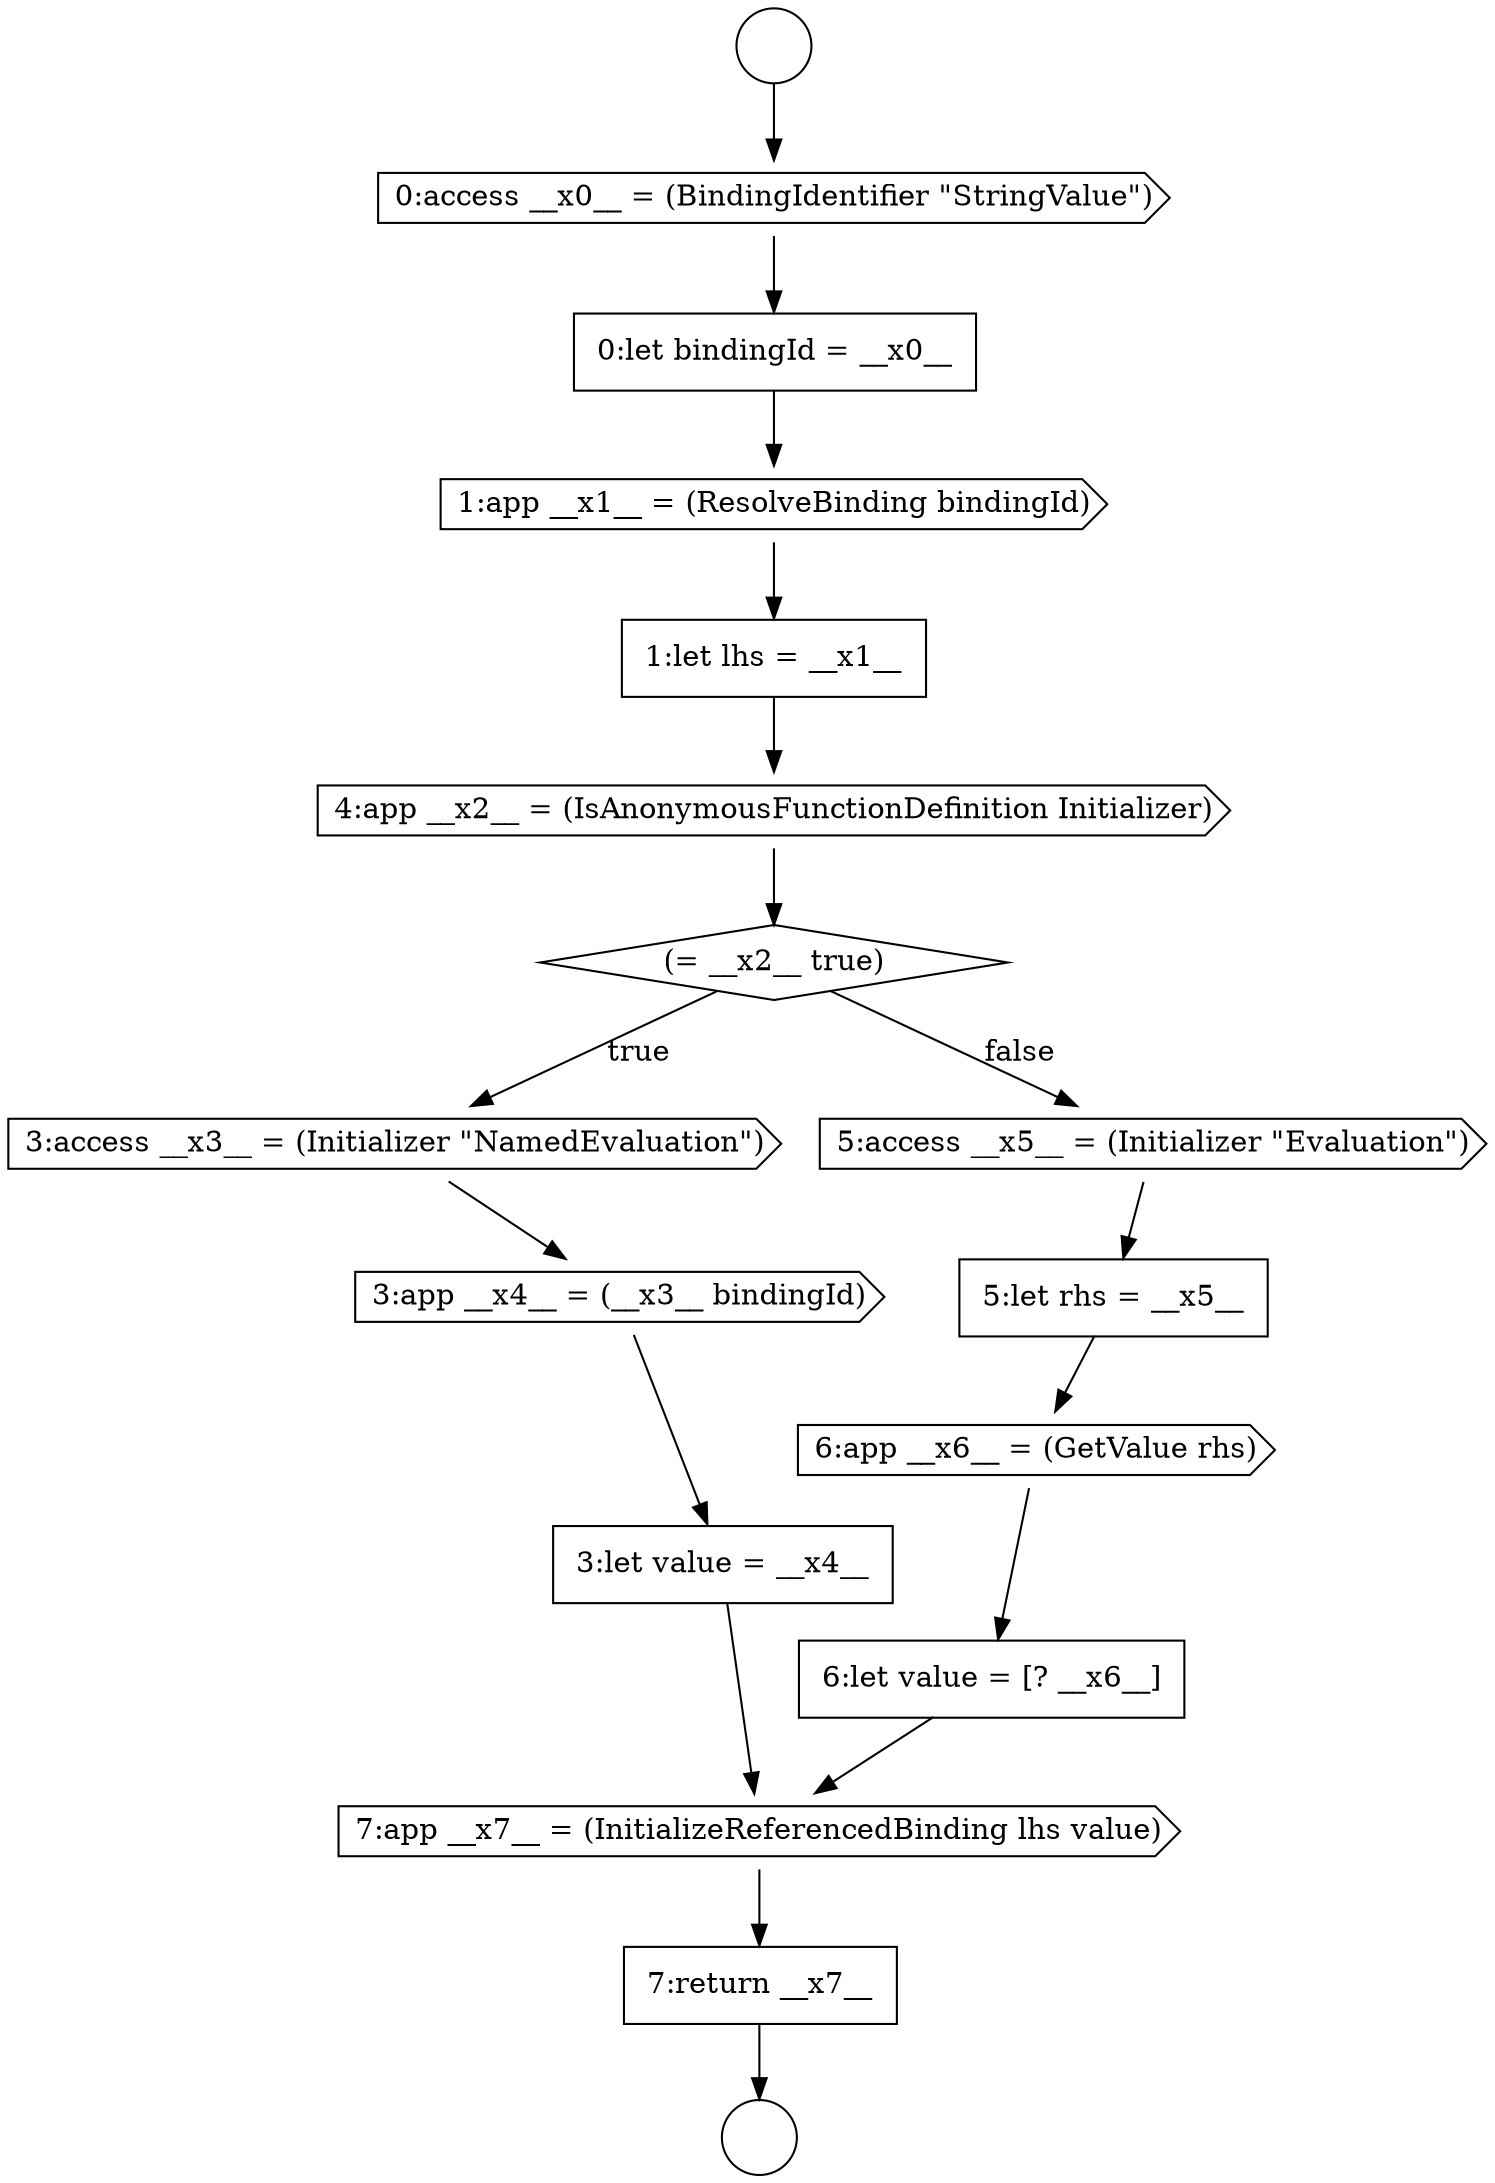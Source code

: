 digraph {
  node6619 [shape=circle label=" " color="black" fillcolor="white" style=filled]
  node6634 [shape=none, margin=0, label=<<font color="black">
    <table border="0" cellborder="1" cellspacing="0" cellpadding="10">
      <tr><td align="left">7:return __x7__</td></tr>
    </table>
  </font>> color="black" fillcolor="white" style=filled]
  node6623 [shape=none, margin=0, label=<<font color="black">
    <table border="0" cellborder="1" cellspacing="0" cellpadding="10">
      <tr><td align="left">1:let lhs = __x1__</td></tr>
    </table>
  </font>> color="black" fillcolor="white" style=filled]
  node6626 [shape=cds, label=<<font color="black">3:access __x3__ = (Initializer &quot;NamedEvaluation&quot;)</font>> color="black" fillcolor="white" style=filled]
  node6631 [shape=cds, label=<<font color="black">6:app __x6__ = (GetValue rhs)</font>> color="black" fillcolor="white" style=filled]
  node6620 [shape=cds, label=<<font color="black">0:access __x0__ = (BindingIdentifier &quot;StringValue&quot;)</font>> color="black" fillcolor="white" style=filled]
  node6629 [shape=cds, label=<<font color="black">5:access __x5__ = (Initializer &quot;Evaluation&quot;)</font>> color="black" fillcolor="white" style=filled]
  node6624 [shape=cds, label=<<font color="black">4:app __x2__ = (IsAnonymousFunctionDefinition Initializer)</font>> color="black" fillcolor="white" style=filled]
  node6628 [shape=none, margin=0, label=<<font color="black">
    <table border="0" cellborder="1" cellspacing="0" cellpadding="10">
      <tr><td align="left">3:let value = __x4__</td></tr>
    </table>
  </font>> color="black" fillcolor="white" style=filled]
  node6621 [shape=none, margin=0, label=<<font color="black">
    <table border="0" cellborder="1" cellspacing="0" cellpadding="10">
      <tr><td align="left">0:let bindingId = __x0__</td></tr>
    </table>
  </font>> color="black" fillcolor="white" style=filled]
  node6618 [shape=circle label=" " color="black" fillcolor="white" style=filled]
  node6627 [shape=cds, label=<<font color="black">3:app __x4__ = (__x3__ bindingId)</font>> color="black" fillcolor="white" style=filled]
  node6632 [shape=none, margin=0, label=<<font color="black">
    <table border="0" cellborder="1" cellspacing="0" cellpadding="10">
      <tr><td align="left">6:let value = [? __x6__]</td></tr>
    </table>
  </font>> color="black" fillcolor="white" style=filled]
  node6630 [shape=none, margin=0, label=<<font color="black">
    <table border="0" cellborder="1" cellspacing="0" cellpadding="10">
      <tr><td align="left">5:let rhs = __x5__</td></tr>
    </table>
  </font>> color="black" fillcolor="white" style=filled]
  node6625 [shape=diamond, label=<<font color="black">(= __x2__ true)</font>> color="black" fillcolor="white" style=filled]
  node6633 [shape=cds, label=<<font color="black">7:app __x7__ = (InitializeReferencedBinding lhs value)</font>> color="black" fillcolor="white" style=filled]
  node6622 [shape=cds, label=<<font color="black">1:app __x1__ = (ResolveBinding bindingId)</font>> color="black" fillcolor="white" style=filled]
  node6620 -> node6621 [ color="black"]
  node6630 -> node6631 [ color="black"]
  node6632 -> node6633 [ color="black"]
  node6625 -> node6626 [label=<<font color="black">true</font>> color="black"]
  node6625 -> node6629 [label=<<font color="black">false</font>> color="black"]
  node6621 -> node6622 [ color="black"]
  node6627 -> node6628 [ color="black"]
  node6628 -> node6633 [ color="black"]
  node6626 -> node6627 [ color="black"]
  node6633 -> node6634 [ color="black"]
  node6634 -> node6619 [ color="black"]
  node6631 -> node6632 [ color="black"]
  node6623 -> node6624 [ color="black"]
  node6629 -> node6630 [ color="black"]
  node6624 -> node6625 [ color="black"]
  node6618 -> node6620 [ color="black"]
  node6622 -> node6623 [ color="black"]
}
